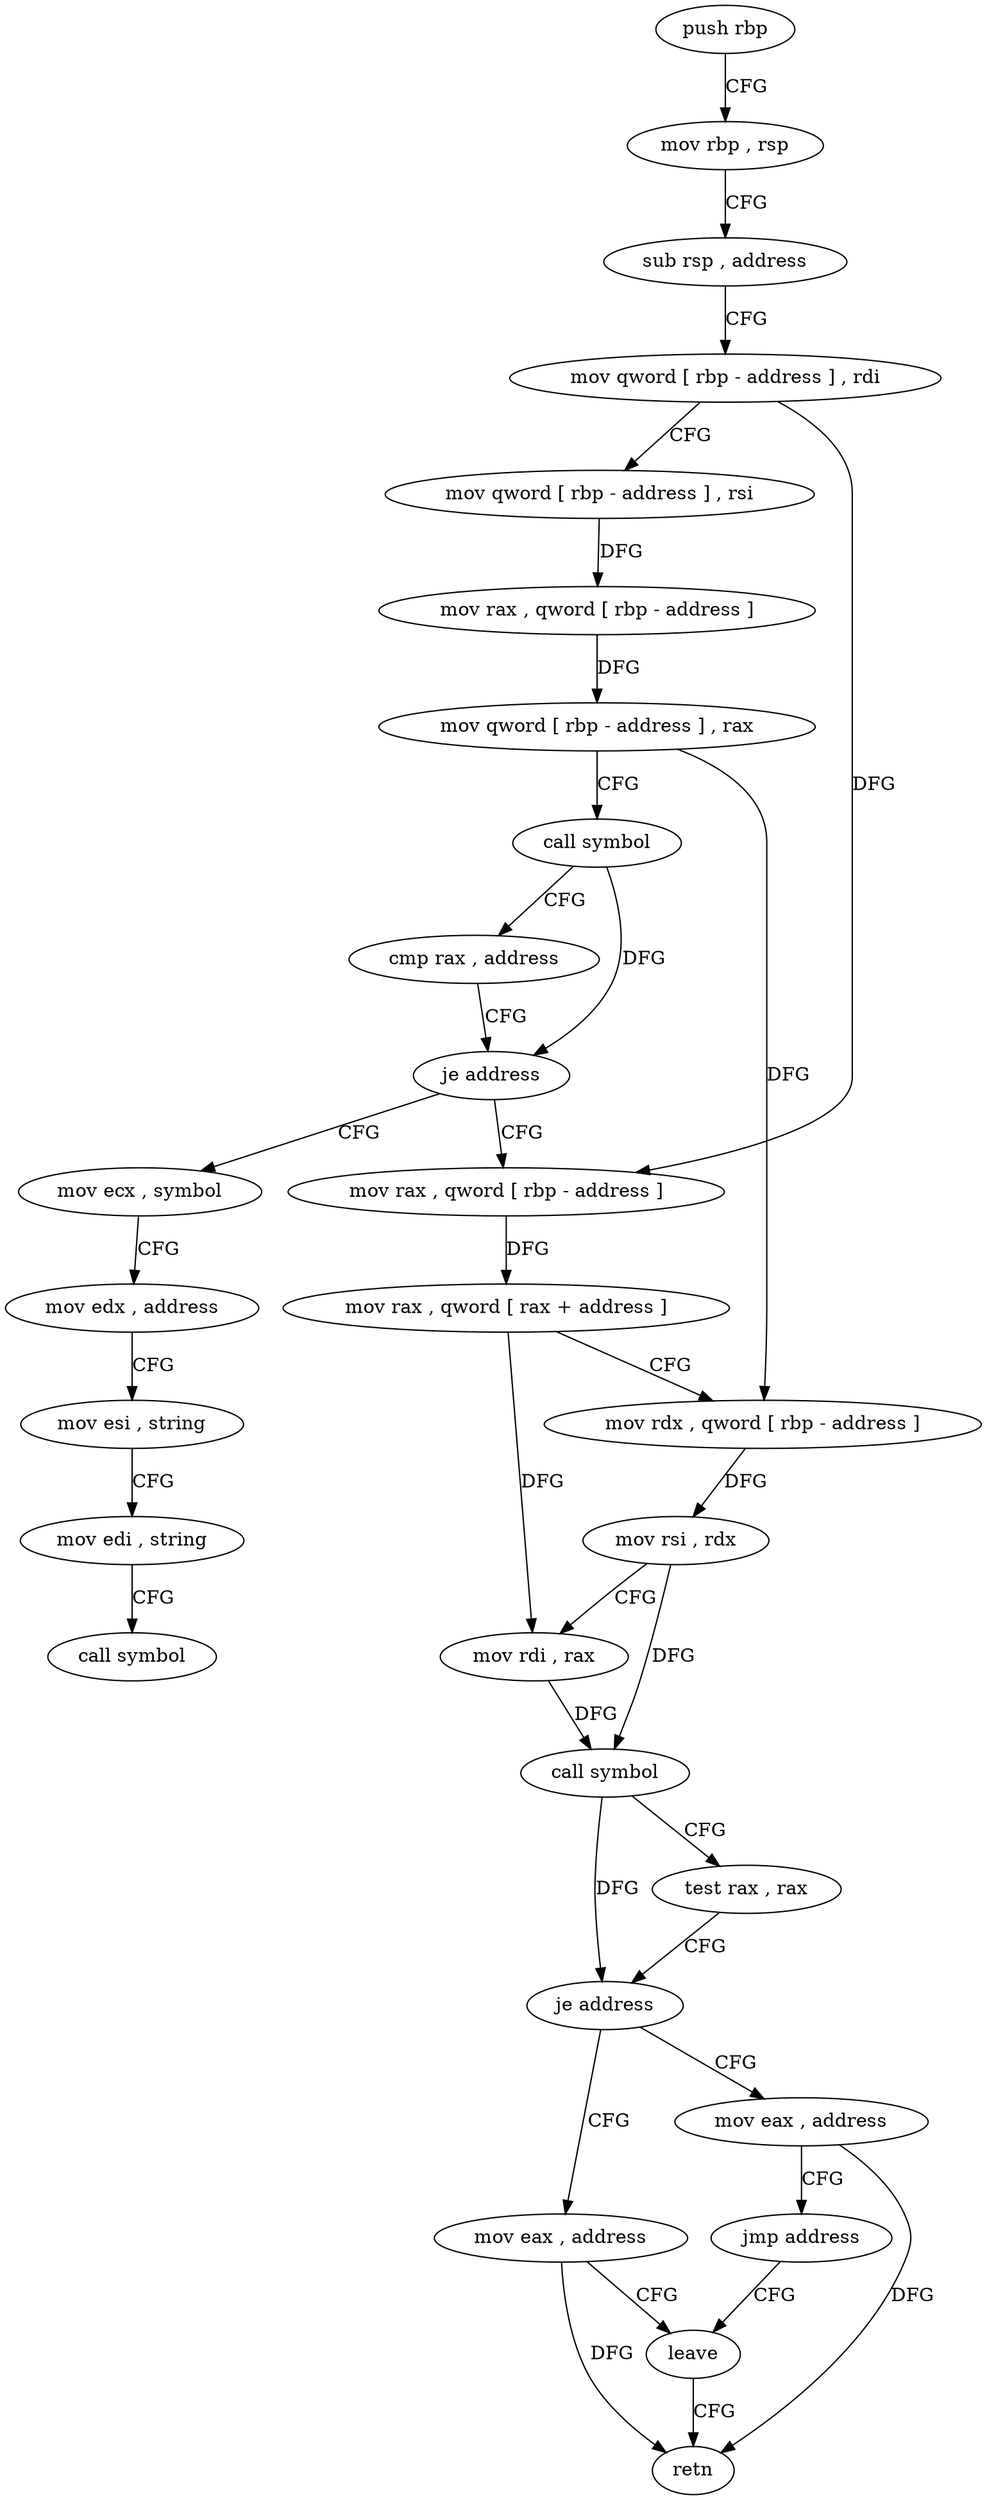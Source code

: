 digraph "func" {
"4207921" [label = "push rbp" ]
"4207922" [label = "mov rbp , rsp" ]
"4207925" [label = "sub rsp , address" ]
"4207929" [label = "mov qword [ rbp - address ] , rdi" ]
"4207933" [label = "mov qword [ rbp - address ] , rsi" ]
"4207937" [label = "mov rax , qword [ rbp - address ]" ]
"4207941" [label = "mov qword [ rbp - address ] , rax" ]
"4207945" [label = "call symbol" ]
"4207950" [label = "cmp rax , address" ]
"4207954" [label = "je address" ]
"4207981" [label = "mov rax , qword [ rbp - address ]" ]
"4207956" [label = "mov ecx , symbol" ]
"4207985" [label = "mov rax , qword [ rax + address ]" ]
"4207989" [label = "mov rdx , qword [ rbp - address ]" ]
"4207993" [label = "mov rsi , rdx" ]
"4207996" [label = "mov rdi , rax" ]
"4207999" [label = "call symbol" ]
"4208004" [label = "test rax , rax" ]
"4208007" [label = "je address" ]
"4208016" [label = "mov eax , address" ]
"4208009" [label = "mov eax , address" ]
"4207961" [label = "mov edx , address" ]
"4207966" [label = "mov esi , string" ]
"4207971" [label = "mov edi , string" ]
"4207976" [label = "call symbol" ]
"4208021" [label = "leave" ]
"4208014" [label = "jmp address" ]
"4208022" [label = "retn" ]
"4207921" -> "4207922" [ label = "CFG" ]
"4207922" -> "4207925" [ label = "CFG" ]
"4207925" -> "4207929" [ label = "CFG" ]
"4207929" -> "4207933" [ label = "CFG" ]
"4207929" -> "4207981" [ label = "DFG" ]
"4207933" -> "4207937" [ label = "DFG" ]
"4207937" -> "4207941" [ label = "DFG" ]
"4207941" -> "4207945" [ label = "CFG" ]
"4207941" -> "4207989" [ label = "DFG" ]
"4207945" -> "4207950" [ label = "CFG" ]
"4207945" -> "4207954" [ label = "DFG" ]
"4207950" -> "4207954" [ label = "CFG" ]
"4207954" -> "4207981" [ label = "CFG" ]
"4207954" -> "4207956" [ label = "CFG" ]
"4207981" -> "4207985" [ label = "DFG" ]
"4207956" -> "4207961" [ label = "CFG" ]
"4207985" -> "4207989" [ label = "CFG" ]
"4207985" -> "4207996" [ label = "DFG" ]
"4207989" -> "4207993" [ label = "DFG" ]
"4207993" -> "4207996" [ label = "CFG" ]
"4207993" -> "4207999" [ label = "DFG" ]
"4207996" -> "4207999" [ label = "DFG" ]
"4207999" -> "4208004" [ label = "CFG" ]
"4207999" -> "4208007" [ label = "DFG" ]
"4208004" -> "4208007" [ label = "CFG" ]
"4208007" -> "4208016" [ label = "CFG" ]
"4208007" -> "4208009" [ label = "CFG" ]
"4208016" -> "4208021" [ label = "CFG" ]
"4208016" -> "4208022" [ label = "DFG" ]
"4208009" -> "4208014" [ label = "CFG" ]
"4208009" -> "4208022" [ label = "DFG" ]
"4207961" -> "4207966" [ label = "CFG" ]
"4207966" -> "4207971" [ label = "CFG" ]
"4207971" -> "4207976" [ label = "CFG" ]
"4208021" -> "4208022" [ label = "CFG" ]
"4208014" -> "4208021" [ label = "CFG" ]
}
